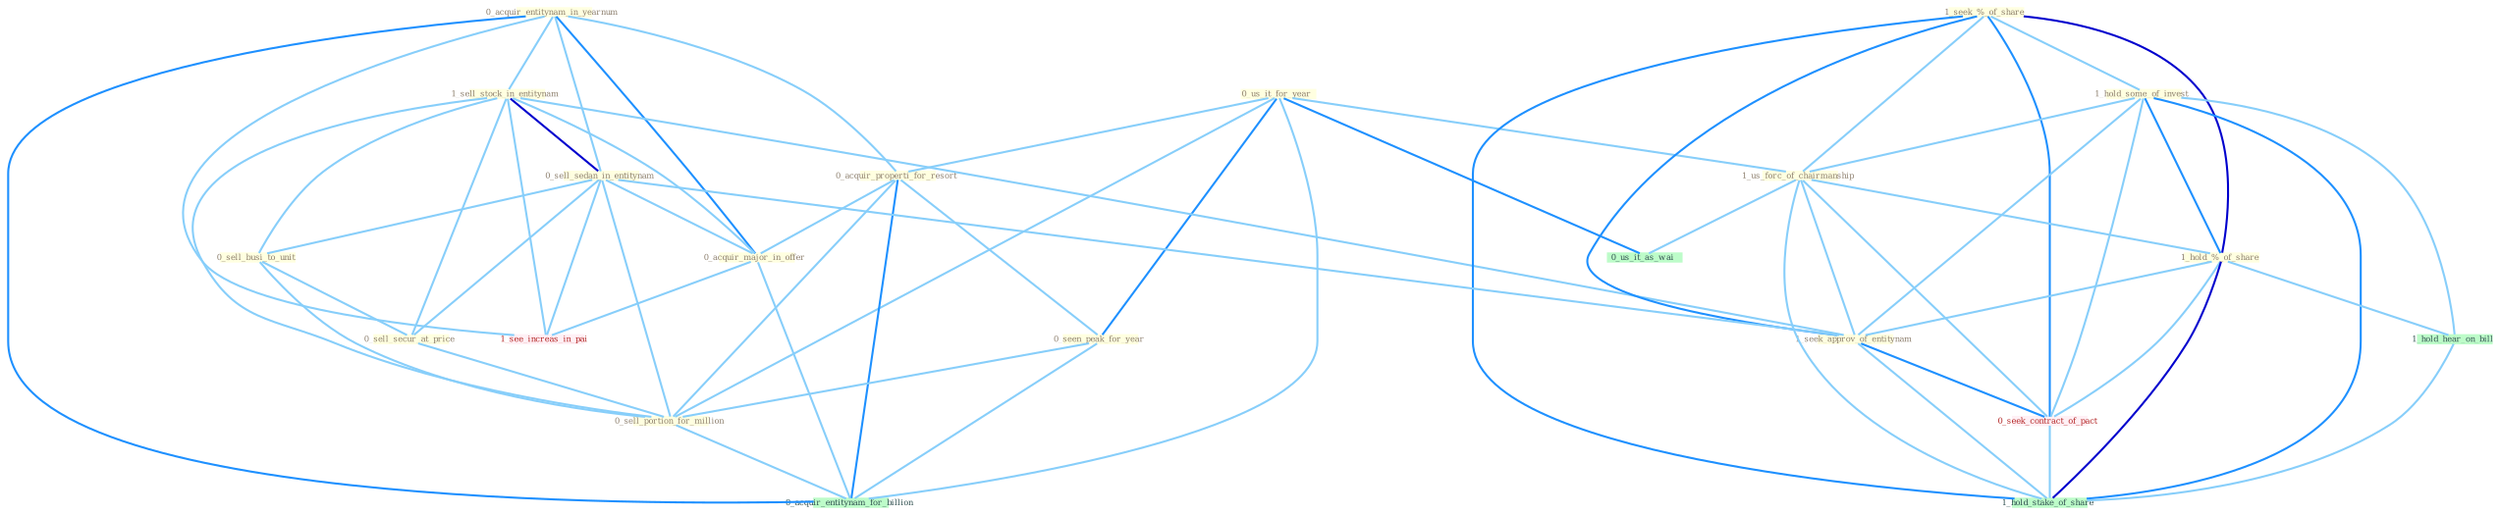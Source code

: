 Graph G{ 
    node
    [shape=polygon,style=filled,width=.5,height=.06,color="#BDFCC9",fixedsize=true,fontsize=4,
    fontcolor="#2f4f4f"];
    {node
    [color="#ffffe0", fontcolor="#8b7d6b"] "0_acquir_entitynam_in_yearnum " "0_us_it_for_year " "1_sell_stock_in_entitynam " "1_seek_%_of_share " "1_hold_some_of_invest " "1_us_forc_of_chairmanship " "0_acquir_properti_for_resort " "0_sell_sedan_in_entitynam " "0_seen_peak_for_year " "1_hold_%_of_share " "0_sell_busi_to_unit " "0_sell_secur_at_price " "0_acquir_major_in_offer " "0_sell_portion_for_million " "1_seek_approv_of_entitynam "}
{node [color="#fff0f5", fontcolor="#b22222"] "0_seek_contract_of_pact " "1_see_increas_in_pai "}
edge [color="#B0E2FF"];

	"0_acquir_entitynam_in_yearnum " -- "1_sell_stock_in_entitynam " [w="1", color="#87cefa" ];
	"0_acquir_entitynam_in_yearnum " -- "0_acquir_properti_for_resort " [w="1", color="#87cefa" ];
	"0_acquir_entitynam_in_yearnum " -- "0_sell_sedan_in_entitynam " [w="1", color="#87cefa" ];
	"0_acquir_entitynam_in_yearnum " -- "0_acquir_major_in_offer " [w="2", color="#1e90ff" , len=0.8];
	"0_acquir_entitynam_in_yearnum " -- "0_acquir_entitynam_for_billion " [w="2", color="#1e90ff" , len=0.8];
	"0_acquir_entitynam_in_yearnum " -- "1_see_increas_in_pai " [w="1", color="#87cefa" ];
	"0_us_it_for_year " -- "1_us_forc_of_chairmanship " [w="1", color="#87cefa" ];
	"0_us_it_for_year " -- "0_acquir_properti_for_resort " [w="1", color="#87cefa" ];
	"0_us_it_for_year " -- "0_seen_peak_for_year " [w="2", color="#1e90ff" , len=0.8];
	"0_us_it_for_year " -- "0_sell_portion_for_million " [w="1", color="#87cefa" ];
	"0_us_it_for_year " -- "0_us_it_as_wai " [w="2", color="#1e90ff" , len=0.8];
	"0_us_it_for_year " -- "0_acquir_entitynam_for_billion " [w="1", color="#87cefa" ];
	"1_sell_stock_in_entitynam " -- "0_sell_sedan_in_entitynam " [w="3", color="#0000cd" , len=0.6];
	"1_sell_stock_in_entitynam " -- "0_sell_busi_to_unit " [w="1", color="#87cefa" ];
	"1_sell_stock_in_entitynam " -- "0_sell_secur_at_price " [w="1", color="#87cefa" ];
	"1_sell_stock_in_entitynam " -- "0_acquir_major_in_offer " [w="1", color="#87cefa" ];
	"1_sell_stock_in_entitynam " -- "0_sell_portion_for_million " [w="1", color="#87cefa" ];
	"1_sell_stock_in_entitynam " -- "1_seek_approv_of_entitynam " [w="1", color="#87cefa" ];
	"1_sell_stock_in_entitynam " -- "1_see_increas_in_pai " [w="1", color="#87cefa" ];
	"1_seek_%_of_share " -- "1_hold_some_of_invest " [w="1", color="#87cefa" ];
	"1_seek_%_of_share " -- "1_us_forc_of_chairmanship " [w="1", color="#87cefa" ];
	"1_seek_%_of_share " -- "1_hold_%_of_share " [w="3", color="#0000cd" , len=0.6];
	"1_seek_%_of_share " -- "1_seek_approv_of_entitynam " [w="2", color="#1e90ff" , len=0.8];
	"1_seek_%_of_share " -- "0_seek_contract_of_pact " [w="2", color="#1e90ff" , len=0.8];
	"1_seek_%_of_share " -- "1_hold_stake_of_share " [w="2", color="#1e90ff" , len=0.8];
	"1_hold_some_of_invest " -- "1_us_forc_of_chairmanship " [w="1", color="#87cefa" ];
	"1_hold_some_of_invest " -- "1_hold_%_of_share " [w="2", color="#1e90ff" , len=0.8];
	"1_hold_some_of_invest " -- "1_seek_approv_of_entitynam " [w="1", color="#87cefa" ];
	"1_hold_some_of_invest " -- "0_seek_contract_of_pact " [w="1", color="#87cefa" ];
	"1_hold_some_of_invest " -- "1_hold_hear_on_bill " [w="1", color="#87cefa" ];
	"1_hold_some_of_invest " -- "1_hold_stake_of_share " [w="2", color="#1e90ff" , len=0.8];
	"1_us_forc_of_chairmanship " -- "1_hold_%_of_share " [w="1", color="#87cefa" ];
	"1_us_forc_of_chairmanship " -- "1_seek_approv_of_entitynam " [w="1", color="#87cefa" ];
	"1_us_forc_of_chairmanship " -- "0_seek_contract_of_pact " [w="1", color="#87cefa" ];
	"1_us_forc_of_chairmanship " -- "0_us_it_as_wai " [w="1", color="#87cefa" ];
	"1_us_forc_of_chairmanship " -- "1_hold_stake_of_share " [w="1", color="#87cefa" ];
	"0_acquir_properti_for_resort " -- "0_seen_peak_for_year " [w="1", color="#87cefa" ];
	"0_acquir_properti_for_resort " -- "0_acquir_major_in_offer " [w="1", color="#87cefa" ];
	"0_acquir_properti_for_resort " -- "0_sell_portion_for_million " [w="1", color="#87cefa" ];
	"0_acquir_properti_for_resort " -- "0_acquir_entitynam_for_billion " [w="2", color="#1e90ff" , len=0.8];
	"0_sell_sedan_in_entitynam " -- "0_sell_busi_to_unit " [w="1", color="#87cefa" ];
	"0_sell_sedan_in_entitynam " -- "0_sell_secur_at_price " [w="1", color="#87cefa" ];
	"0_sell_sedan_in_entitynam " -- "0_acquir_major_in_offer " [w="1", color="#87cefa" ];
	"0_sell_sedan_in_entitynam " -- "0_sell_portion_for_million " [w="1", color="#87cefa" ];
	"0_sell_sedan_in_entitynam " -- "1_seek_approv_of_entitynam " [w="1", color="#87cefa" ];
	"0_sell_sedan_in_entitynam " -- "1_see_increas_in_pai " [w="1", color="#87cefa" ];
	"0_seen_peak_for_year " -- "0_sell_portion_for_million " [w="1", color="#87cefa" ];
	"0_seen_peak_for_year " -- "0_acquir_entitynam_for_billion " [w="1", color="#87cefa" ];
	"1_hold_%_of_share " -- "1_seek_approv_of_entitynam " [w="1", color="#87cefa" ];
	"1_hold_%_of_share " -- "0_seek_contract_of_pact " [w="1", color="#87cefa" ];
	"1_hold_%_of_share " -- "1_hold_hear_on_bill " [w="1", color="#87cefa" ];
	"1_hold_%_of_share " -- "1_hold_stake_of_share " [w="3", color="#0000cd" , len=0.6];
	"0_sell_busi_to_unit " -- "0_sell_secur_at_price " [w="1", color="#87cefa" ];
	"0_sell_busi_to_unit " -- "0_sell_portion_for_million " [w="1", color="#87cefa" ];
	"0_sell_secur_at_price " -- "0_sell_portion_for_million " [w="1", color="#87cefa" ];
	"0_acquir_major_in_offer " -- "0_acquir_entitynam_for_billion " [w="1", color="#87cefa" ];
	"0_acquir_major_in_offer " -- "1_see_increas_in_pai " [w="1", color="#87cefa" ];
	"0_sell_portion_for_million " -- "0_acquir_entitynam_for_billion " [w="1", color="#87cefa" ];
	"1_seek_approv_of_entitynam " -- "0_seek_contract_of_pact " [w="2", color="#1e90ff" , len=0.8];
	"1_seek_approv_of_entitynam " -- "1_hold_stake_of_share " [w="1", color="#87cefa" ];
	"0_seek_contract_of_pact " -- "1_hold_stake_of_share " [w="1", color="#87cefa" ];
	"1_hold_hear_on_bill " -- "1_hold_stake_of_share " [w="1", color="#87cefa" ];
}